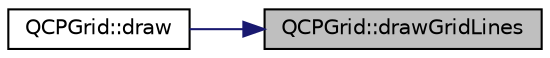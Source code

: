 digraph "QCPGrid::drawGridLines"
{
 // LATEX_PDF_SIZE
  edge [fontname="Helvetica",fontsize="10",labelfontname="Helvetica",labelfontsize="10"];
  node [fontname="Helvetica",fontsize="10",shape=record];
  rankdir="RL";
  Node1 [label="QCPGrid::drawGridLines",height=0.2,width=0.4,color="black", fillcolor="grey75", style="filled", fontcolor="black",tooltip=" "];
  Node1 -> Node2 [dir="back",color="midnightblue",fontsize="10",style="solid",fontname="Helvetica"];
  Node2 [label="QCPGrid::draw",height=0.2,width=0.4,color="black", fillcolor="white", style="filled",URL="$classQCPGrid.html#aad9a312d998e2d170956334d4cb80be2",tooltip=" "];
}
